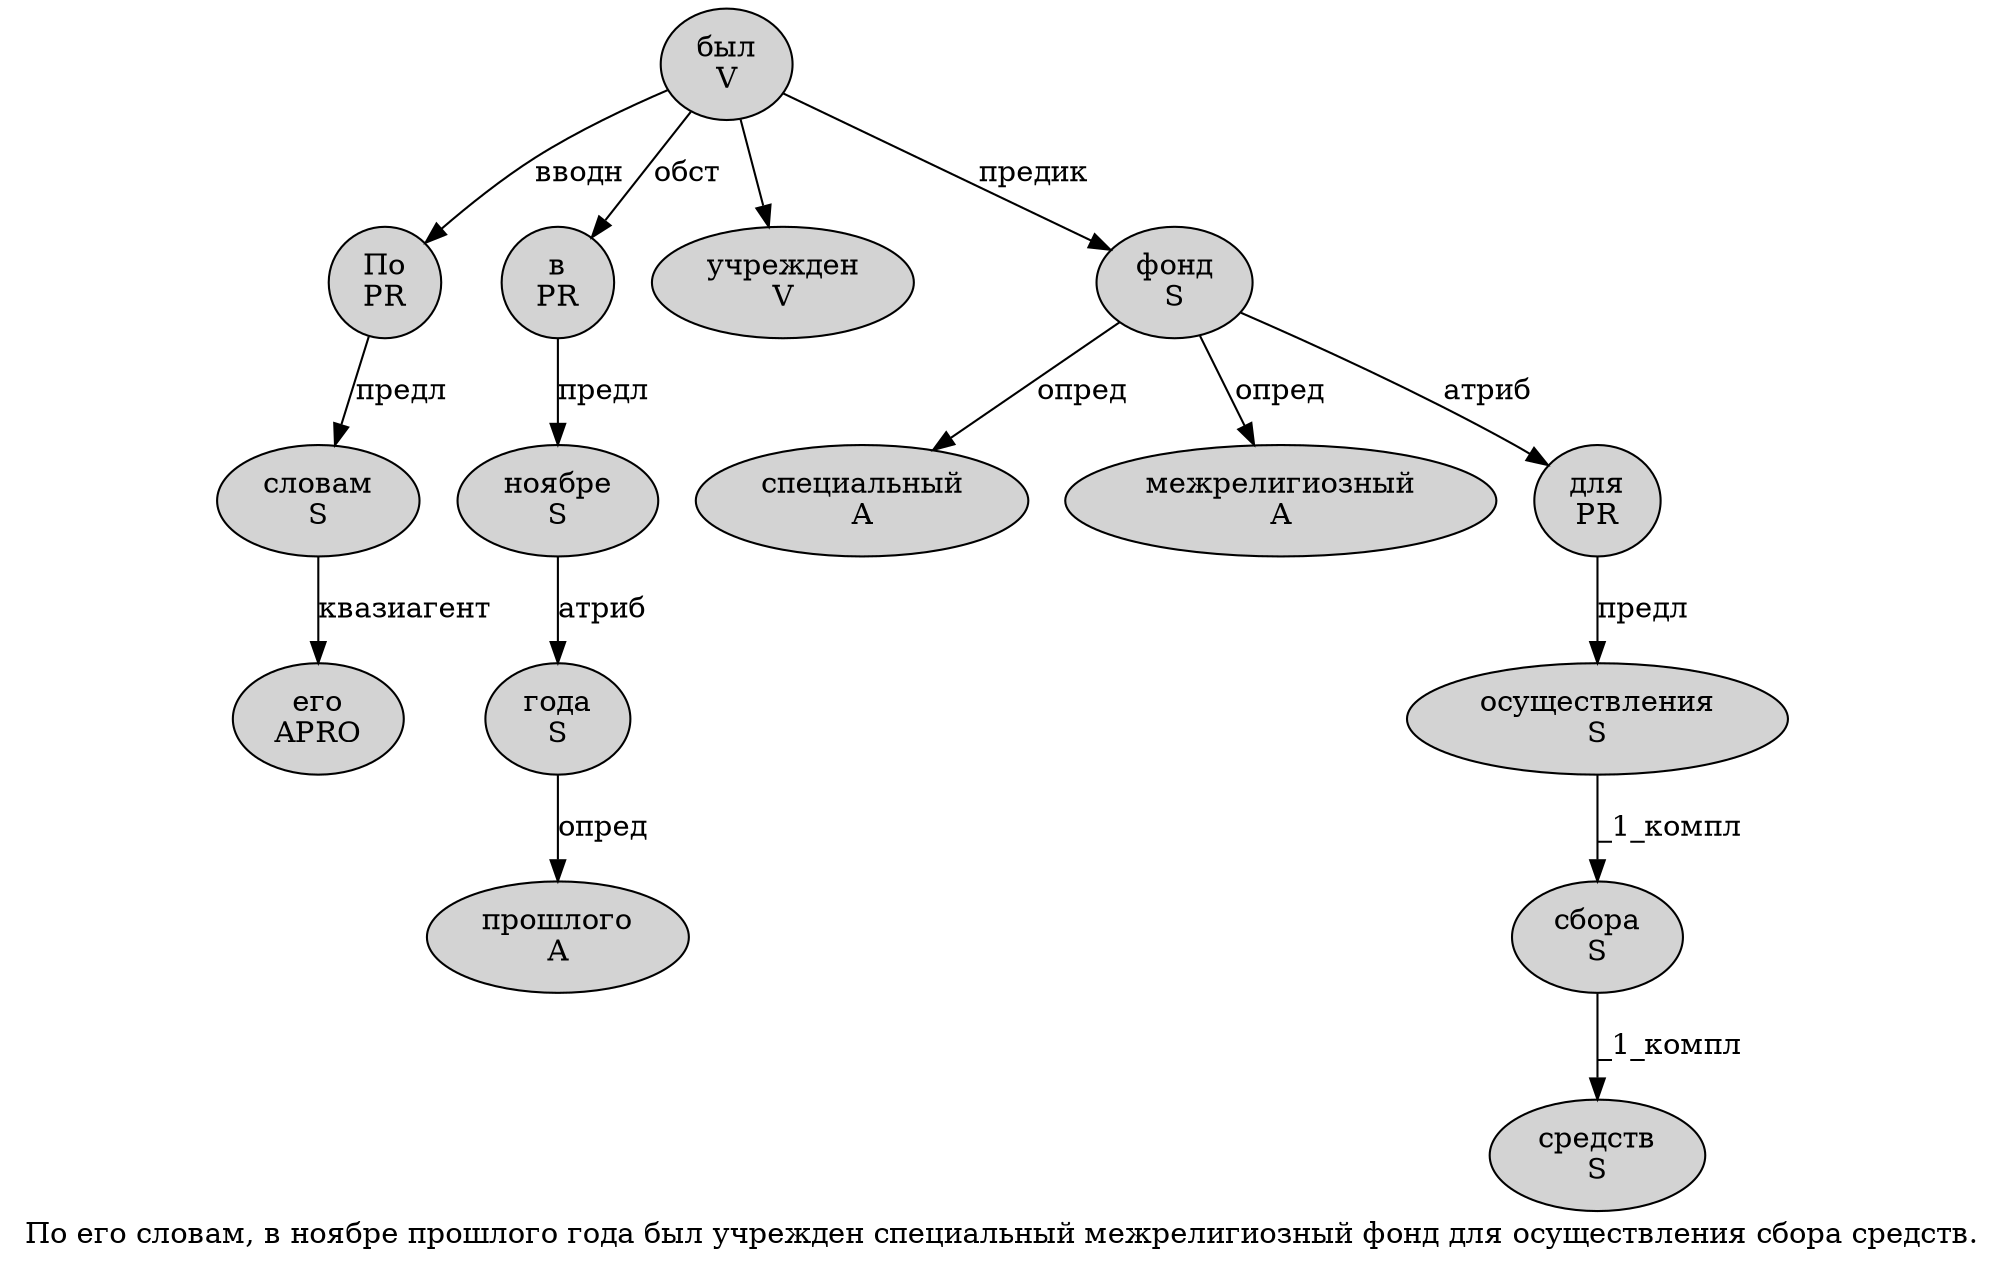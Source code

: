 digraph SENTENCE_1466 {
	graph [label="По его словам, в ноябре прошлого года был учрежден специальный межрелигиозный фонд для осуществления сбора средств."]
	node [style=filled]
		0 [label="По
PR" color="" fillcolor=lightgray penwidth=1 shape=ellipse]
		1 [label="его
APRO" color="" fillcolor=lightgray penwidth=1 shape=ellipse]
		2 [label="словам
S" color="" fillcolor=lightgray penwidth=1 shape=ellipse]
		4 [label="в
PR" color="" fillcolor=lightgray penwidth=1 shape=ellipse]
		5 [label="ноябре
S" color="" fillcolor=lightgray penwidth=1 shape=ellipse]
		6 [label="прошлого
A" color="" fillcolor=lightgray penwidth=1 shape=ellipse]
		7 [label="года
S" color="" fillcolor=lightgray penwidth=1 shape=ellipse]
		8 [label="был
V" color="" fillcolor=lightgray penwidth=1 shape=ellipse]
		9 [label="учрежден
V" color="" fillcolor=lightgray penwidth=1 shape=ellipse]
		10 [label="специальный
A" color="" fillcolor=lightgray penwidth=1 shape=ellipse]
		11 [label="межрелигиозный
A" color="" fillcolor=lightgray penwidth=1 shape=ellipse]
		12 [label="фонд
S" color="" fillcolor=lightgray penwidth=1 shape=ellipse]
		13 [label="для
PR" color="" fillcolor=lightgray penwidth=1 shape=ellipse]
		14 [label="осуществления
S" color="" fillcolor=lightgray penwidth=1 shape=ellipse]
		15 [label="сбора
S" color="" fillcolor=lightgray penwidth=1 shape=ellipse]
		16 [label="средств
S" color="" fillcolor=lightgray penwidth=1 shape=ellipse]
			12 -> 10 [label="опред"]
			12 -> 11 [label="опред"]
			12 -> 13 [label="атриб"]
			4 -> 5 [label="предл"]
			5 -> 7 [label="атриб"]
			7 -> 6 [label="опред"]
			8 -> 0 [label="вводн"]
			8 -> 4 [label="обст"]
			8 -> 9
			8 -> 12 [label="предик"]
			2 -> 1 [label="квазиагент"]
			13 -> 14 [label="предл"]
			0 -> 2 [label="предл"]
			15 -> 16 [label="_1_компл"]
			14 -> 15 [label="_1_компл"]
}